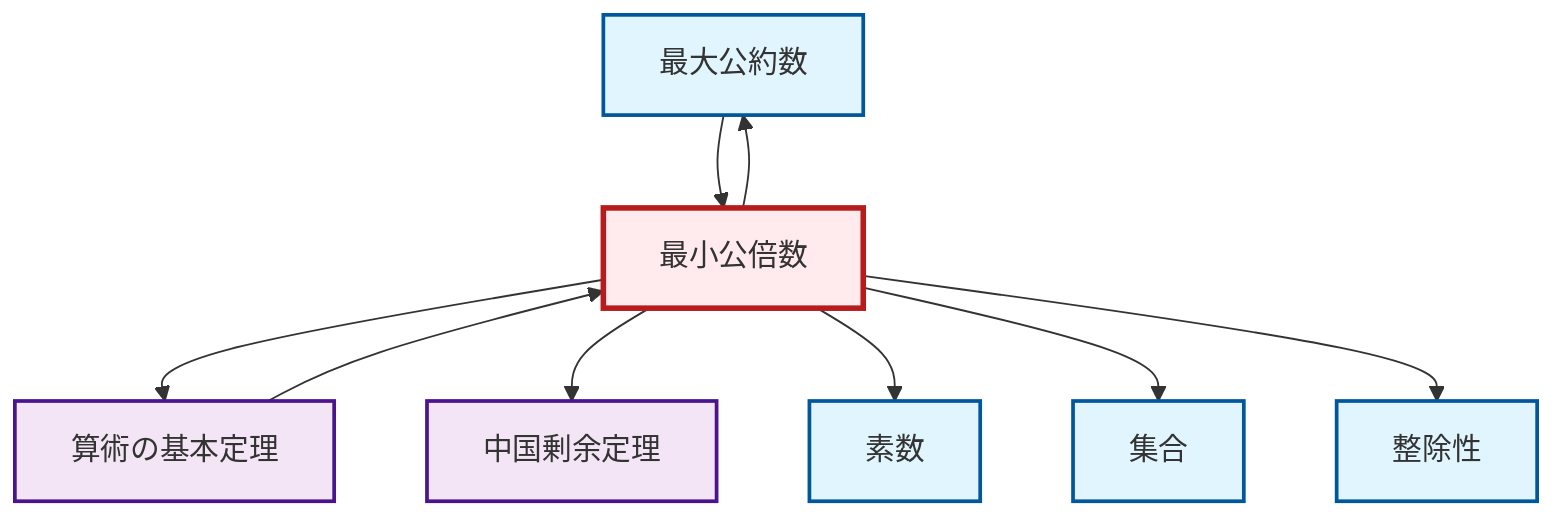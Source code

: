 graph TD
    classDef definition fill:#e1f5fe,stroke:#01579b,stroke-width:2px
    classDef theorem fill:#f3e5f5,stroke:#4a148c,stroke-width:2px
    classDef axiom fill:#fff3e0,stroke:#e65100,stroke-width:2px
    classDef example fill:#e8f5e9,stroke:#1b5e20,stroke-width:2px
    classDef current fill:#ffebee,stroke:#b71c1c,stroke-width:3px
    def-gcd["最大公約数"]:::definition
    def-set["集合"]:::definition
    def-prime["素数"]:::definition
    def-lcm["最小公倍数"]:::definition
    def-divisibility["整除性"]:::definition
    thm-chinese-remainder["中国剰余定理"]:::theorem
    thm-fundamental-arithmetic["算術の基本定理"]:::theorem
    thm-fundamental-arithmetic --> def-lcm
    def-gcd --> def-lcm
    def-lcm --> thm-fundamental-arithmetic
    def-lcm --> thm-chinese-remainder
    def-lcm --> def-gcd
    def-lcm --> def-prime
    def-lcm --> def-set
    def-lcm --> def-divisibility
    class def-lcm current
